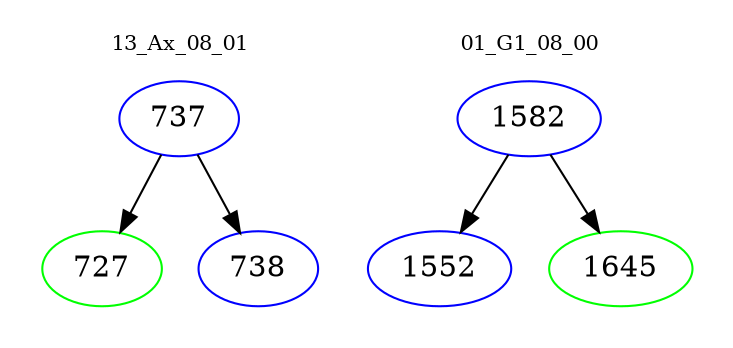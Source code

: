 digraph{
subgraph cluster_0 {
color = white
label = "13_Ax_08_01";
fontsize=10;
T0_737 [label="737", color="blue"]
T0_737 -> T0_727 [color="black"]
T0_727 [label="727", color="green"]
T0_737 -> T0_738 [color="black"]
T0_738 [label="738", color="blue"]
}
subgraph cluster_1 {
color = white
label = "01_G1_08_00";
fontsize=10;
T1_1582 [label="1582", color="blue"]
T1_1582 -> T1_1552 [color="black"]
T1_1552 [label="1552", color="blue"]
T1_1582 -> T1_1645 [color="black"]
T1_1645 [label="1645", color="green"]
}
}
